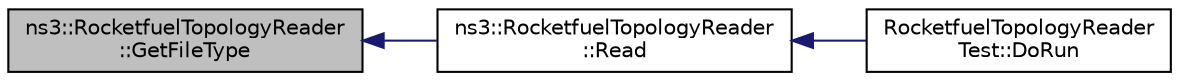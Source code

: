 digraph "ns3::RocketfuelTopologyReader::GetFileType"
{
  edge [fontname="Helvetica",fontsize="10",labelfontname="Helvetica",labelfontsize="10"];
  node [fontname="Helvetica",fontsize="10",shape=record];
  rankdir="LR";
  Node1 [label="ns3::RocketfuelTopologyReader\l::GetFileType",height=0.2,width=0.4,color="black", fillcolor="grey75", style="filled", fontcolor="black"];
  Node1 -> Node2 [dir="back",color="midnightblue",fontsize="10",style="solid"];
  Node2 [label="ns3::RocketfuelTopologyReader\l::Read",height=0.2,width=0.4,color="black", fillcolor="white", style="filled",URL="$d6/d12/classns3_1_1RocketfuelTopologyReader.html#aecde048f1ebfdce6e886cba1a798f0b1",tooltip="Main topology reading function. "];
  Node2 -> Node3 [dir="back",color="midnightblue",fontsize="10",style="solid"];
  Node3 [label="RocketfuelTopologyReader\lTest::DoRun",height=0.2,width=0.4,color="black", fillcolor="white", style="filled",URL="$dc/df6/classRocketfuelTopologyReaderTest.html#a5e947257785045c8f59f6f1ee382a6a1",tooltip="Implementation to actually run this TestCase. "];
}
